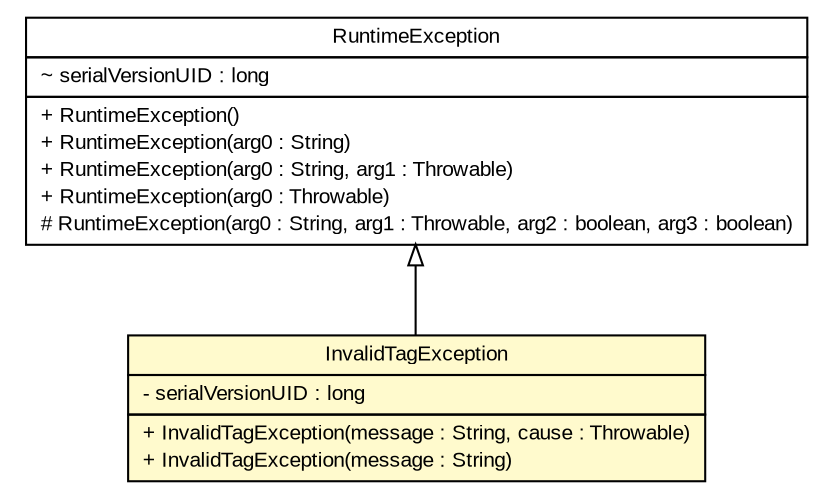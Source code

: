 #!/usr/local/bin/dot
#
# Class diagram 
# Generated by UMLGraph version R5_6_6-6-g3bdff0 (http://www.umlgraph.org/)
#

digraph G {
	edge [fontname="arial",fontsize=10,labelfontname="arial",labelfontsize=10];
	node [fontname="arial",fontsize=10,shape=plaintext];
	nodesep=0.25;
	ranksep=0.5;
	// org.tanjakostic.jcleancim.model.InvalidTagException
	c122929 [label=<<table title="org.tanjakostic.jcleancim.model.InvalidTagException" border="0" cellborder="1" cellspacing="0" cellpadding="2" port="p" bgcolor="lemonChiffon" href="./InvalidTagException.html">
		<tr><td><table border="0" cellspacing="0" cellpadding="1">
<tr><td align="center" balign="center"> InvalidTagException </td></tr>
		</table></td></tr>
		<tr><td><table border="0" cellspacing="0" cellpadding="1">
<tr><td align="left" balign="left"> - serialVersionUID : long </td></tr>
		</table></td></tr>
		<tr><td><table border="0" cellspacing="0" cellpadding="1">
<tr><td align="left" balign="left"> + InvalidTagException(message : String, cause : Throwable) </td></tr>
<tr><td align="left" balign="left"> + InvalidTagException(message : String) </td></tr>
		</table></td></tr>
		</table>>, URL="./InvalidTagException.html", fontname="arial", fontcolor="black", fontsize=10.0];
	//org.tanjakostic.jcleancim.model.InvalidTagException extends java.lang.RuntimeException
	c123141:p -> c122929:p [dir=back,arrowtail=empty];
	// java.lang.RuntimeException
	c123141 [label=<<table title="java.lang.RuntimeException" border="0" cellborder="1" cellspacing="0" cellpadding="2" port="p" href="http://java.sun.com/j2se/1.4.2/docs/api/java/lang/RuntimeException.html">
		<tr><td><table border="0" cellspacing="0" cellpadding="1">
<tr><td align="center" balign="center"> RuntimeException </td></tr>
		</table></td></tr>
		<tr><td><table border="0" cellspacing="0" cellpadding="1">
<tr><td align="left" balign="left"> ~ serialVersionUID : long </td></tr>
		</table></td></tr>
		<tr><td><table border="0" cellspacing="0" cellpadding="1">
<tr><td align="left" balign="left"> + RuntimeException() </td></tr>
<tr><td align="left" balign="left"> + RuntimeException(arg0 : String) </td></tr>
<tr><td align="left" balign="left"> + RuntimeException(arg0 : String, arg1 : Throwable) </td></tr>
<tr><td align="left" balign="left"> + RuntimeException(arg0 : Throwable) </td></tr>
<tr><td align="left" balign="left"> # RuntimeException(arg0 : String, arg1 : Throwable, arg2 : boolean, arg3 : boolean) </td></tr>
		</table></td></tr>
		</table>>, URL="http://java.sun.com/j2se/1.4.2/docs/api/java/lang/RuntimeException.html", fontname="arial", fontcolor="black", fontsize=10.0];
}

